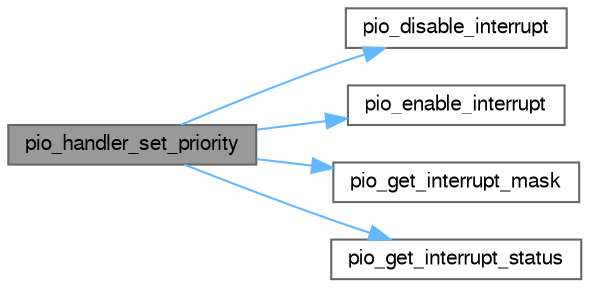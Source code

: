 digraph "pio_handler_set_priority"
{
 // LATEX_PDF_SIZE
  bgcolor="transparent";
  edge [fontname=FreeSans,fontsize=10,labelfontname=FreeSans,labelfontsize=10];
  node [fontname=FreeSans,fontsize=10,shape=box,height=0.2,width=0.4];
  rankdir="LR";
  Node1 [label="pio_handler_set_priority",height=0.2,width=0.4,color="gray40", fillcolor="grey60", style="filled", fontcolor="black",tooltip="Initialize PIO interrupt management logic."];
  Node1 -> Node2 [color="steelblue1",style="solid"];
  Node2 [label="pio_disable_interrupt",height=0.2,width=0.4,color="grey40", fillcolor="white", style="filled",URL="$group__sam__drivers__pio__group.html#ga1cbfd57e295dd0582d1dc6dc5e79de40",tooltip="Disable a given interrupt source, with no added side effects."];
  Node1 -> Node3 [color="steelblue1",style="solid"];
  Node3 [label="pio_enable_interrupt",height=0.2,width=0.4,color="grey40", fillcolor="white", style="filled",URL="$group__sam__drivers__pio__group.html#ga3bc542609d9f1c7a439a264df86925f2",tooltip="Enable the given interrupt source."];
  Node1 -> Node4 [color="steelblue1",style="solid"];
  Node4 [label="pio_get_interrupt_mask",height=0.2,width=0.4,color="grey40", fillcolor="white", style="filled",URL="$group__sam__drivers__pio__group.html#ga927511a509ee6ec619cc88eea5466c1d",tooltip="Read PIO interrupt mask."];
  Node1 -> Node5 [color="steelblue1",style="solid"];
  Node5 [label="pio_get_interrupt_status",height=0.2,width=0.4,color="grey40", fillcolor="white", style="filled",URL="$group__sam__drivers__pio__group.html#ga3f15513050ecf143c9e92f1daef155ed",tooltip="Read and clear PIO interrupt status."];
}
